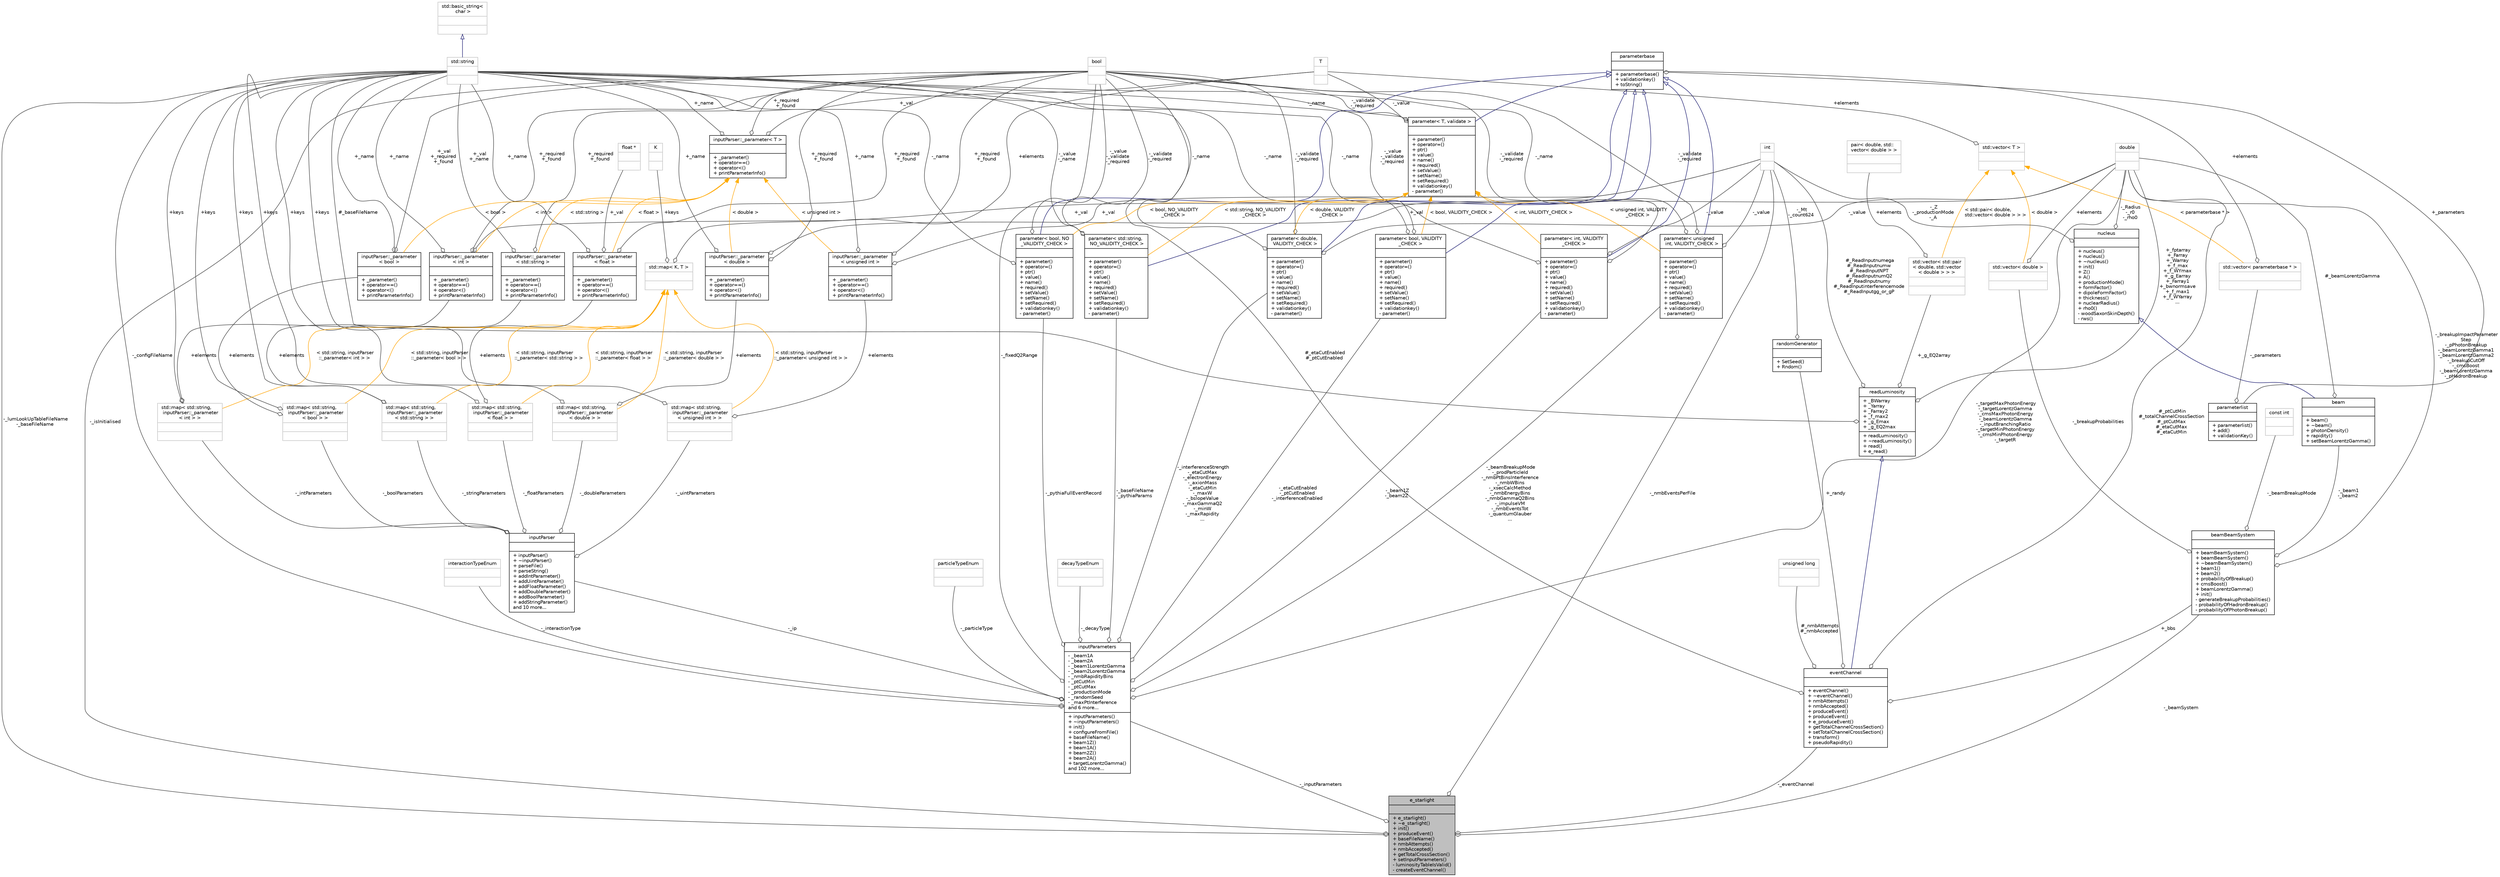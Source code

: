 digraph "e_starlight"
{
 // LATEX_PDF_SIZE
  bgcolor="transparent";
  edge [fontname="Helvetica",fontsize="10",labelfontname="Helvetica",labelfontsize="10"];
  node [fontname="Helvetica",fontsize="10",shape=record];
  Node1 [label="{e_starlight\n||+ e_starlight()\l+ ~e_starlight()\l+ init()\l+ produceEvent()\l+ baseFileName()\l+ nmbAttempts()\l+ nmbAccepted()\l+ getTotalCrossSection()\l+ setInputParameters()\l- luminosityTableIsValid()\l- createEventChannel()\l}",height=0.2,width=0.4,color="black", fillcolor="grey75", style="filled", fontcolor="black",tooltip=" "];
  Node2 -> Node1 [color="grey25",fontsize="10",style="solid",label=" -_inputParameters" ,arrowhead="odiamond",fontname="Helvetica"];
  Node2 [label="{inputParameters\n|- _beam1A\l- _beam2A\l- _beam1LorentzGamma\l- _beam2LorentzGamma\l- _nmbRapidityBins\l- _ptCutMin\l- _ptCutMax\l- _productionMode\l- _randomSeed\l- _maxPtInterference\land 6 more...\l|+ inputParameters()\l+ ~inputParameters()\l+ init()\l+ configureFromFile()\l+ baseFileName()\l+ beam1Z()\l+ beam1A()\l+ beam2Z()\l+ beam2A()\l+ targetLorentzGamma()\land 102 more...\l}",height=0.2,width=0.4,color="black",URL="$classinputParameters.html",tooltip=" "];
  Node3 -> Node2 [color="grey25",fontsize="10",style="solid",label=" -_etaCutEnabled\n-_ptCutEnabled\n-_interferenceEnabled" ,arrowhead="odiamond",fontname="Helvetica"];
  Node3 [label="{parameter\< bool, VALIDITY\l_CHECK \>\n||+ parameter()\l+ operator=()\l+ ptr()\l+ value()\l+ name()\l+ required()\l+ setValue()\l+ setName()\l+ setRequired()\l+ validationkey()\l- parameter()\l}",height=0.2,width=0.4,color="black",URL="$classparameter.html",tooltip=" "];
  Node4 -> Node3 [dir="back",color="midnightblue",fontsize="10",style="solid",arrowtail="onormal",fontname="Helvetica"];
  Node4 [label="{parameterbase\n||+ parameterbase()\l+ validationkey()\l+ toString()\l}",height=0.2,width=0.4,color="black",URL="$classparameterbase.html",tooltip=" "];
  Node5 -> Node4 [color="grey25",fontsize="10",style="solid",label=" +_parameters" ,arrowhead="odiamond",fontname="Helvetica"];
  Node5 [label="{parameterlist\n||+ parameterlist()\l+ add()\l+ validationKey()\l}",height=0.2,width=0.4,color="black",URL="$classparameterlist.html",tooltip=" "];
  Node6 -> Node5 [color="grey25",fontsize="10",style="solid",label=" -_parameters" ,arrowhead="odiamond",fontname="Helvetica"];
  Node6 [label="{std::vector\< parameterbase * \>\n||}",height=0.2,width=0.4,color="grey75",tooltip=" "];
  Node4 -> Node6 [color="grey25",fontsize="10",style="solid",label=" +elements" ,arrowhead="odiamond",fontname="Helvetica"];
  Node7 -> Node6 [dir="back",color="orange",fontsize="10",style="solid",label=" \< parameterbase * \>" ,fontname="Helvetica"];
  Node7 [label="{std::vector\< T \>\n||}",height=0.2,width=0.4,color="grey75",tooltip="STL class."];
  Node8 -> Node7 [color="grey25",fontsize="10",style="solid",label=" +elements" ,arrowhead="odiamond",fontname="Helvetica"];
  Node8 [label="{T\n||}",height=0.2,width=0.4,color="grey75",tooltip=" "];
  Node9 -> Node3 [color="grey25",fontsize="10",style="solid",label=" -_value\n-_validate\n-_required" ,arrowhead="odiamond",fontname="Helvetica"];
  Node9 [label="{bool\n||}",height=0.2,width=0.4,color="grey75",tooltip=" "];
  Node10 -> Node3 [color="grey25",fontsize="10",style="solid",label=" -_name" ,arrowhead="odiamond",fontname="Helvetica"];
  Node10 [label="{std::string\n||}",height=0.2,width=0.4,color="grey75",tooltip="STL class."];
  Node11 -> Node10 [dir="back",color="midnightblue",fontsize="10",style="solid",arrowtail="onormal",fontname="Helvetica"];
  Node11 [label="{std::basic_string\<\l char \>\n||}",height=0.2,width=0.4,color="grey75",tooltip="STL class."];
  Node12 -> Node3 [dir="back",color="orange",fontsize="10",style="solid",label=" \< bool, VALIDITY_CHECK \>" ,fontname="Helvetica"];
  Node12 [label="{parameter\< T, validate \>\n||+ parameter()\l+ operator=()\l+ ptr()\l+ value()\l+ name()\l+ required()\l+ setValue()\l+ setName()\l+ setRequired()\l+ validationkey()\l- parameter()\l}",height=0.2,width=0.4,color="black",URL="$classparameter.html",tooltip=" "];
  Node4 -> Node12 [dir="back",color="midnightblue",fontsize="10",style="solid",arrowtail="onormal",fontname="Helvetica"];
  Node9 -> Node12 [color="grey25",fontsize="10",style="solid",label=" -_validate\n-_required" ,arrowhead="odiamond",fontname="Helvetica"];
  Node10 -> Node12 [color="grey25",fontsize="10",style="solid",label=" -_name" ,arrowhead="odiamond",fontname="Helvetica"];
  Node8 -> Node12 [color="grey25",fontsize="10",style="solid",label=" -_value" ,arrowhead="odiamond",fontname="Helvetica"];
  Node13 -> Node2 [color="grey25",fontsize="10",style="solid",label=" -_targetMaxPhotonEnergy\n-_targetLorentzGamma\n-_cmsMaxPhotonEnergy\n-_beamLorentzGamma\n-_inputBranchingRatio\n-_targetMinPhotonEnergy\n-_cmsMinPhotonEnergy\n-_targetR" ,arrowhead="odiamond",fontname="Helvetica"];
  Node13 [label="{double\n||}",height=0.2,width=0.4,color="grey75",tooltip=" "];
  Node14 -> Node2 [color="grey25",fontsize="10",style="solid",label=" -_ip" ,arrowhead="odiamond",fontname="Helvetica"];
  Node14 [label="{inputParser\n||+ inputParser()\l+ ~inputParser()\l+ parseFile()\l+ parseString()\l+ addIntParameter()\l+ addUintParameter()\l+ addFloatParameter()\l+ addDoubleParameter()\l+ addBoolParameter()\l+ addStringParameter()\land 10 more...\l}",height=0.2,width=0.4,color="black",URL="$classinputParser.html",tooltip=" "];
  Node15 -> Node14 [color="grey25",fontsize="10",style="solid",label=" -_intParameters" ,arrowhead="odiamond",fontname="Helvetica"];
  Node15 [label="{std::map\< std::string,\l inputParser::_parameter\l\< int \> \>\n||}",height=0.2,width=0.4,color="grey75",tooltip=" "];
  Node16 -> Node15 [color="grey25",fontsize="10",style="solid",label=" +elements" ,arrowhead="odiamond",fontname="Helvetica"];
  Node16 [label="{inputParser::_parameter\l\< int \>\n||+ _parameter()\l+ operator==()\l+ operator\<()\l+ printParameterInfo()\l}",height=0.2,width=0.4,color="black",URL="$classinputParser_1_1__parameter.html",tooltip=" "];
  Node17 -> Node16 [color="grey25",fontsize="10",style="solid",label=" +_val" ,arrowhead="odiamond",fontname="Helvetica"];
  Node17 [label="{int\n||}",height=0.2,width=0.4,color="grey75",tooltip=" "];
  Node9 -> Node16 [color="grey25",fontsize="10",style="solid",label=" +_required\n+_found" ,arrowhead="odiamond",fontname="Helvetica"];
  Node10 -> Node16 [color="grey25",fontsize="10",style="solid",label=" +_name" ,arrowhead="odiamond",fontname="Helvetica"];
  Node18 -> Node16 [dir="back",color="orange",fontsize="10",style="solid",label=" \< int \>" ,fontname="Helvetica"];
  Node18 [label="{inputParser::_parameter\< T \>\n||+ _parameter()\l+ operator==()\l+ operator\<()\l+ printParameterInfo()\l}",height=0.2,width=0.4,color="black",URL="$classinputParser_1_1__parameter.html",tooltip=" "];
  Node9 -> Node18 [color="grey25",fontsize="10",style="solid",label=" +_required\n+_found" ,arrowhead="odiamond",fontname="Helvetica"];
  Node10 -> Node18 [color="grey25",fontsize="10",style="solid",label=" +_name" ,arrowhead="odiamond",fontname="Helvetica"];
  Node8 -> Node18 [color="grey25",fontsize="10",style="solid",label=" +_val" ,arrowhead="odiamond",fontname="Helvetica"];
  Node10 -> Node15 [color="grey25",fontsize="10",style="solid",label=" +keys" ,arrowhead="odiamond",fontname="Helvetica"];
  Node19 -> Node15 [dir="back",color="orange",fontsize="10",style="solid",label=" \< std::string, inputParser\l::_parameter\< int \> \>" ,fontname="Helvetica"];
  Node19 [label="{std::map\< K, T \>\n||}",height=0.2,width=0.4,color="grey75",tooltip="STL class."];
  Node20 -> Node19 [color="grey25",fontsize="10",style="solid",label=" +keys" ,arrowhead="odiamond",fontname="Helvetica"];
  Node20 [label="{K\n||}",height=0.2,width=0.4,color="grey75",tooltip=" "];
  Node8 -> Node19 [color="grey25",fontsize="10",style="solid",label=" +elements" ,arrowhead="odiamond",fontname="Helvetica"];
  Node21 -> Node14 [color="grey25",fontsize="10",style="solid",label=" -_stringParameters" ,arrowhead="odiamond",fontname="Helvetica"];
  Node21 [label="{std::map\< std::string,\l inputParser::_parameter\l\< std::string \> \>\n||}",height=0.2,width=0.4,color="grey75",tooltip=" "];
  Node22 -> Node21 [color="grey25",fontsize="10",style="solid",label=" +elements" ,arrowhead="odiamond",fontname="Helvetica"];
  Node22 [label="{inputParser::_parameter\l\< std::string \>\n||+ _parameter()\l+ operator==()\l+ operator\<()\l+ printParameterInfo()\l}",height=0.2,width=0.4,color="black",URL="$classinputParser_1_1__parameter.html",tooltip=" "];
  Node9 -> Node22 [color="grey25",fontsize="10",style="solid",label=" +_required\n+_found" ,arrowhead="odiamond",fontname="Helvetica"];
  Node10 -> Node22 [color="grey25",fontsize="10",style="solid",label=" +_val\n+_name" ,arrowhead="odiamond",fontname="Helvetica"];
  Node18 -> Node22 [dir="back",color="orange",fontsize="10",style="solid",label=" \< std::string \>" ,fontname="Helvetica"];
  Node10 -> Node21 [color="grey25",fontsize="10",style="solid",label=" +keys" ,arrowhead="odiamond",fontname="Helvetica"];
  Node19 -> Node21 [dir="back",color="orange",fontsize="10",style="solid",label=" \< std::string, inputParser\l::_parameter\< std::string \> \>" ,fontname="Helvetica"];
  Node23 -> Node14 [color="grey25",fontsize="10",style="solid",label=" -_boolParameters" ,arrowhead="odiamond",fontname="Helvetica"];
  Node23 [label="{std::map\< std::string,\l inputParser::_parameter\l\< bool \> \>\n||}",height=0.2,width=0.4,color="grey75",tooltip=" "];
  Node24 -> Node23 [color="grey25",fontsize="10",style="solid",label=" +elements" ,arrowhead="odiamond",fontname="Helvetica"];
  Node24 [label="{inputParser::_parameter\l\< bool \>\n||+ _parameter()\l+ operator==()\l+ operator\<()\l+ printParameterInfo()\l}",height=0.2,width=0.4,color="black",URL="$classinputParser_1_1__parameter.html",tooltip=" "];
  Node9 -> Node24 [color="grey25",fontsize="10",style="solid",label=" +_val\n+_required\n+_found" ,arrowhead="odiamond",fontname="Helvetica"];
  Node10 -> Node24 [color="grey25",fontsize="10",style="solid",label=" +_name" ,arrowhead="odiamond",fontname="Helvetica"];
  Node18 -> Node24 [dir="back",color="orange",fontsize="10",style="solid",label=" \< bool \>" ,fontname="Helvetica"];
  Node10 -> Node23 [color="grey25",fontsize="10",style="solid",label=" +keys" ,arrowhead="odiamond",fontname="Helvetica"];
  Node19 -> Node23 [dir="back",color="orange",fontsize="10",style="solid",label=" \< std::string, inputParser\l::_parameter\< bool \> \>" ,fontname="Helvetica"];
  Node25 -> Node14 [color="grey25",fontsize="10",style="solid",label=" -_doubleParameters" ,arrowhead="odiamond",fontname="Helvetica"];
  Node25 [label="{std::map\< std::string,\l inputParser::_parameter\l\< double \> \>\n||}",height=0.2,width=0.4,color="grey75",tooltip=" "];
  Node10 -> Node25 [color="grey25",fontsize="10",style="solid",label=" +keys" ,arrowhead="odiamond",fontname="Helvetica"];
  Node26 -> Node25 [color="grey25",fontsize="10",style="solid",label=" +elements" ,arrowhead="odiamond",fontname="Helvetica"];
  Node26 [label="{inputParser::_parameter\l\< double \>\n||+ _parameter()\l+ operator==()\l+ operator\<()\l+ printParameterInfo()\l}",height=0.2,width=0.4,color="black",URL="$classinputParser_1_1__parameter.html",tooltip=" "];
  Node13 -> Node26 [color="grey25",fontsize="10",style="solid",label=" +_val" ,arrowhead="odiamond",fontname="Helvetica"];
  Node9 -> Node26 [color="grey25",fontsize="10",style="solid",label=" +_required\n+_found" ,arrowhead="odiamond",fontname="Helvetica"];
  Node10 -> Node26 [color="grey25",fontsize="10",style="solid",label=" +_name" ,arrowhead="odiamond",fontname="Helvetica"];
  Node18 -> Node26 [dir="back",color="orange",fontsize="10",style="solid",label=" \< double \>" ,fontname="Helvetica"];
  Node19 -> Node25 [dir="back",color="orange",fontsize="10",style="solid",label=" \< std::string, inputParser\l::_parameter\< double \> \>" ,fontname="Helvetica"];
  Node27 -> Node14 [color="grey25",fontsize="10",style="solid",label=" -_uintParameters" ,arrowhead="odiamond",fontname="Helvetica"];
  Node27 [label="{std::map\< std::string,\l inputParser::_parameter\l\< unsigned int \> \>\n||}",height=0.2,width=0.4,color="grey75",tooltip=" "];
  Node10 -> Node27 [color="grey25",fontsize="10",style="solid",label=" +keys" ,arrowhead="odiamond",fontname="Helvetica"];
  Node28 -> Node27 [color="grey25",fontsize="10",style="solid",label=" +elements" ,arrowhead="odiamond",fontname="Helvetica"];
  Node28 [label="{inputParser::_parameter\l\< unsigned int \>\n||+ _parameter()\l+ operator==()\l+ operator\<()\l+ printParameterInfo()\l}",height=0.2,width=0.4,color="black",URL="$classinputParser_1_1__parameter.html",tooltip=" "];
  Node17 -> Node28 [color="grey25",fontsize="10",style="solid",label=" +_val" ,arrowhead="odiamond",fontname="Helvetica"];
  Node9 -> Node28 [color="grey25",fontsize="10",style="solid",label=" +_required\n+_found" ,arrowhead="odiamond",fontname="Helvetica"];
  Node10 -> Node28 [color="grey25",fontsize="10",style="solid",label=" +_name" ,arrowhead="odiamond",fontname="Helvetica"];
  Node18 -> Node28 [dir="back",color="orange",fontsize="10",style="solid",label=" \< unsigned int \>" ,fontname="Helvetica"];
  Node19 -> Node27 [dir="back",color="orange",fontsize="10",style="solid",label=" \< std::string, inputParser\l::_parameter\< unsigned int \> \>" ,fontname="Helvetica"];
  Node29 -> Node14 [color="grey25",fontsize="10",style="solid",label=" -_floatParameters" ,arrowhead="odiamond",fontname="Helvetica"];
  Node29 [label="{std::map\< std::string,\l inputParser::_parameter\l\< float \> \>\n||}",height=0.2,width=0.4,color="grey75",tooltip=" "];
  Node30 -> Node29 [color="grey25",fontsize="10",style="solid",label=" +elements" ,arrowhead="odiamond",fontname="Helvetica"];
  Node30 [label="{inputParser::_parameter\l\< float \>\n||+ _parameter()\l+ operator==()\l+ operator\<()\l+ printParameterInfo()\l}",height=0.2,width=0.4,color="black",URL="$classinputParser_1_1__parameter.html",tooltip=" "];
  Node31 -> Node30 [color="grey25",fontsize="10",style="solid",label=" +_val" ,arrowhead="odiamond",fontname="Helvetica"];
  Node31 [label="{float *\n||}",height=0.2,width=0.4,color="grey75",tooltip=" "];
  Node9 -> Node30 [color="grey25",fontsize="10",style="solid",label=" +_required\n+_found" ,arrowhead="odiamond",fontname="Helvetica"];
  Node10 -> Node30 [color="grey25",fontsize="10",style="solid",label=" +_name" ,arrowhead="odiamond",fontname="Helvetica"];
  Node18 -> Node30 [dir="back",color="orange",fontsize="10",style="solid",label=" \< float \>" ,fontname="Helvetica"];
  Node10 -> Node29 [color="grey25",fontsize="10",style="solid",label=" +keys" ,arrowhead="odiamond",fontname="Helvetica"];
  Node19 -> Node29 [dir="back",color="orange",fontsize="10",style="solid",label=" \< std::string, inputParser\l::_parameter\< float \> \>" ,fontname="Helvetica"];
  Node32 -> Node2 [color="grey25",fontsize="10",style="solid",label=" -_pythiaFullEventRecord" ,arrowhead="odiamond",fontname="Helvetica"];
  Node32 [label="{parameter\< bool, NO\l_VALIDITY_CHECK \>\n||+ parameter()\l+ operator=()\l+ ptr()\l+ value()\l+ name()\l+ required()\l+ setValue()\l+ setName()\l+ setRequired()\l+ validationkey()\l- parameter()\l}",height=0.2,width=0.4,color="black",URL="$classparameter.html",tooltip=" "];
  Node4 -> Node32 [dir="back",color="midnightblue",fontsize="10",style="solid",arrowtail="onormal",fontname="Helvetica"];
  Node9 -> Node32 [color="grey25",fontsize="10",style="solid",label=" -_value\n-_validate\n-_required" ,arrowhead="odiamond",fontname="Helvetica"];
  Node10 -> Node32 [color="grey25",fontsize="10",style="solid",label=" -_name" ,arrowhead="odiamond",fontname="Helvetica"];
  Node12 -> Node32 [dir="back",color="orange",fontsize="10",style="solid",label=" \< bool, NO_VALIDITY\l_CHECK \>" ,fontname="Helvetica"];
  Node33 -> Node2 [color="grey25",fontsize="10",style="solid",label=" -_beam1Z\n-_beam2Z" ,arrowhead="odiamond",fontname="Helvetica"];
  Node33 [label="{parameter\< int, VALIDITY\l_CHECK \>\n||+ parameter()\l+ operator=()\l+ ptr()\l+ value()\l+ name()\l+ required()\l+ setValue()\l+ setName()\l+ setRequired()\l+ validationkey()\l- parameter()\l}",height=0.2,width=0.4,color="black",URL="$classparameter.html",tooltip=" "];
  Node4 -> Node33 [dir="back",color="midnightblue",fontsize="10",style="solid",arrowtail="onormal",fontname="Helvetica"];
  Node17 -> Node33 [color="grey25",fontsize="10",style="solid",label=" -_value" ,arrowhead="odiamond",fontname="Helvetica"];
  Node9 -> Node33 [color="grey25",fontsize="10",style="solid",label=" -_validate\n-_required" ,arrowhead="odiamond",fontname="Helvetica"];
  Node10 -> Node33 [color="grey25",fontsize="10",style="solid",label=" -_name" ,arrowhead="odiamond",fontname="Helvetica"];
  Node12 -> Node33 [dir="back",color="orange",fontsize="10",style="solid",label=" \< int, VALIDITY_CHECK \>" ,fontname="Helvetica"];
  Node34 -> Node2 [color="grey25",fontsize="10",style="solid",label=" -_interactionType" ,arrowhead="odiamond",fontname="Helvetica"];
  Node34 [label="{interactionTypeEnum\n||}",height=0.2,width=0.4,color="grey75",tooltip=" "];
  Node35 -> Node2 [color="grey25",fontsize="10",style="solid",label=" -_baseFileName\n-_pythiaParams" ,arrowhead="odiamond",fontname="Helvetica"];
  Node35 [label="{parameter\< std::string,\l NO_VALIDITY_CHECK \>\n||+ parameter()\l+ operator=()\l+ ptr()\l+ value()\l+ name()\l+ required()\l+ setValue()\l+ setName()\l+ setRequired()\l+ validationkey()\l- parameter()\l}",height=0.2,width=0.4,color="black",URL="$classparameter.html",tooltip=" "];
  Node4 -> Node35 [dir="back",color="midnightblue",fontsize="10",style="solid",arrowtail="onormal",fontname="Helvetica"];
  Node9 -> Node35 [color="grey25",fontsize="10",style="solid",label=" -_validate\n-_required" ,arrowhead="odiamond",fontname="Helvetica"];
  Node10 -> Node35 [color="grey25",fontsize="10",style="solid",label=" -_value\n-_name" ,arrowhead="odiamond",fontname="Helvetica"];
  Node12 -> Node35 [dir="back",color="orange",fontsize="10",style="solid",label=" \< std::string, NO_VALIDITY\l_CHECK \>" ,fontname="Helvetica"];
  Node9 -> Node2 [color="grey25",fontsize="10",style="solid",label=" -_fixedQ2Range" ,arrowhead="odiamond",fontname="Helvetica"];
  Node36 -> Node2 [color="grey25",fontsize="10",style="solid",label=" -_particleType" ,arrowhead="odiamond",fontname="Helvetica"];
  Node36 [label="{particleTypeEnum\n||}",height=0.2,width=0.4,color="grey75",tooltip=" "];
  Node10 -> Node2 [color="grey25",fontsize="10",style="solid",label=" -_configFileName" ,arrowhead="odiamond",fontname="Helvetica"];
  Node37 -> Node2 [color="grey25",fontsize="10",style="solid",label=" -_beamBreakupMode\n-_prodParticleId\n-_nmbPtBinsInterference\n-_nmbWBins\n-_xsecCalcMethod\n-_nmbEnergyBins\n-_nmbGammaQ2Bins\n-_impulseVM\n-_nmbEventsTot\n-_quantumGlauber\n..." ,arrowhead="odiamond",fontname="Helvetica"];
  Node37 [label="{parameter\< unsigned\l int, VALIDITY_CHECK \>\n||+ parameter()\l+ operator=()\l+ ptr()\l+ value()\l+ name()\l+ required()\l+ setValue()\l+ setName()\l+ setRequired()\l+ validationkey()\l- parameter()\l}",height=0.2,width=0.4,color="black",URL="$classparameter.html",tooltip=" "];
  Node4 -> Node37 [dir="back",color="midnightblue",fontsize="10",style="solid",arrowtail="onormal",fontname="Helvetica"];
  Node17 -> Node37 [color="grey25",fontsize="10",style="solid",label=" -_value" ,arrowhead="odiamond",fontname="Helvetica"];
  Node9 -> Node37 [color="grey25",fontsize="10",style="solid",label=" -_validate\n-_required" ,arrowhead="odiamond",fontname="Helvetica"];
  Node10 -> Node37 [color="grey25",fontsize="10",style="solid",label=" -_name" ,arrowhead="odiamond",fontname="Helvetica"];
  Node12 -> Node37 [dir="back",color="orange",fontsize="10",style="solid",label=" \< unsigned int, VALIDITY\l_CHECK \>" ,fontname="Helvetica"];
  Node38 -> Node2 [color="grey25",fontsize="10",style="solid",label=" -_decayType" ,arrowhead="odiamond",fontname="Helvetica"];
  Node38 [label="{decayTypeEnum\n||}",height=0.2,width=0.4,color="grey75",tooltip=" "];
  Node39 -> Node2 [color="grey25",fontsize="10",style="solid",label=" -_interferenceStrength\n-_etaCutMax\n-_electronEnergy\n-_axionMass\n-_etaCutMin\n-_maxW\n-_bslopeValue\n-_maxGammaQ2\n-_minW\n-_maxRapidity\n..." ,arrowhead="odiamond",fontname="Helvetica"];
  Node39 [label="{parameter\< double,\l VALIDITY_CHECK \>\n||+ parameter()\l+ operator=()\l+ ptr()\l+ value()\l+ name()\l+ required()\l+ setValue()\l+ setName()\l+ setRequired()\l+ validationkey()\l- parameter()\l}",height=0.2,width=0.4,color="black",URL="$classparameter.html",tooltip=" "];
  Node4 -> Node39 [dir="back",color="midnightblue",fontsize="10",style="solid",arrowtail="onormal",fontname="Helvetica"];
  Node13 -> Node39 [color="grey25",fontsize="10",style="solid",label=" -_value" ,arrowhead="odiamond",fontname="Helvetica"];
  Node9 -> Node39 [color="grey25",fontsize="10",style="solid",label=" -_validate\n-_required" ,arrowhead="odiamond",fontname="Helvetica"];
  Node10 -> Node39 [color="grey25",fontsize="10",style="solid",label=" -_name" ,arrowhead="odiamond",fontname="Helvetica"];
  Node12 -> Node39 [dir="back",color="orange",fontsize="10",style="solid",label=" \< double, VALIDITY\l_CHECK \>" ,fontname="Helvetica"];
  Node17 -> Node1 [color="grey25",fontsize="10",style="solid",label=" -_nmbEventsPerFile" ,arrowhead="odiamond",fontname="Helvetica"];
  Node40 -> Node1 [color="grey25",fontsize="10",style="solid",label=" -_eventChannel" ,arrowhead="odiamond",fontname="Helvetica"];
  Node40 [label="{eventChannel\n||+ eventChannel()\l+ ~eventChannel()\l+ nmbAttempts()\l+ nmbAccepted()\l+ produceEvent()\l+ produceEvent()\l+ e_produceEvent()\l+ getTotalChannelCrossSection()\l+ setTotalChannelCrossSection()\l+ transform()\l+ pseudoRapidity()\l}",height=0.2,width=0.4,color="black",URL="$classeventChannel.html",tooltip=" "];
  Node41 -> Node40 [dir="back",color="midnightblue",fontsize="10",style="solid",arrowtail="onormal",fontname="Helvetica"];
  Node41 [label="{readLuminosity\n|+ _BWarray\l+ _Yarray\l+ _Farray2\l+ _f_max2\l+ _g_Emax\l+ _g_EQ2max\l|+ readLuminosity()\l+ ~readLuminosity()\l+ read()\l+ e_read()\l}",height=0.2,width=0.4,color="black",URL="$classreadLuminosity.html",tooltip=" "];
  Node13 -> Node41 [color="grey25",fontsize="10",style="solid",label=" +_fptarray\n+_Farray\n+_Warray\n+_f_max\n+_f_WYmax\n+_g_Earray\n+_Farray1\n+_bwnormsave\n+_f_max1\n+_f_WYarray\n..." ,arrowhead="odiamond",fontname="Helvetica"];
  Node17 -> Node41 [color="grey25",fontsize="10",style="solid",label=" #_ReadInputnumega\n#_ReadInputnumw\n#_ReadInputNPT\n#_ReadInputnumQ2\n#_ReadInputnumy\n#_ReadInputinterferencemode\n#_ReadInputgg_or_gP" ,arrowhead="odiamond",fontname="Helvetica"];
  Node10 -> Node41 [color="grey25",fontsize="10",style="solid",label=" #_baseFileName" ,arrowhead="odiamond",fontname="Helvetica"];
  Node42 -> Node41 [color="grey25",fontsize="10",style="solid",label=" +_g_EQ2array" ,arrowhead="odiamond",fontname="Helvetica"];
  Node42 [label="{std::vector\< std::pair\l\< double, std::vector\l\< double \> \> \>\n||}",height=0.2,width=0.4,color="grey75",tooltip=" "];
  Node43 -> Node42 [color="grey25",fontsize="10",style="solid",label=" +elements" ,arrowhead="odiamond",fontname="Helvetica"];
  Node43 [label="{pair\< double, std::\lvector\< double \> \>\n||}",height=0.2,width=0.4,color="grey75",tooltip=" "];
  Node7 -> Node42 [dir="back",color="orange",fontsize="10",style="solid",label=" \< std::pair\< double,\l std::vector\< double \> \> \>" ,fontname="Helvetica"];
  Node44 -> Node40 [color="grey25",fontsize="10",style="solid",label=" #_nmbAttempts\n#_nmbAccepted" ,arrowhead="odiamond",fontname="Helvetica"];
  Node44 [label="{unsigned long\n||}",height=0.2,width=0.4,color="grey75",tooltip=" "];
  Node13 -> Node40 [color="grey25",fontsize="10",style="solid",label=" #_ptCutMin\n#_totalChannelCrossSection\n#_ptCutMax\n#_etaCutMax\n#_etaCutMin" ,arrowhead="odiamond",fontname="Helvetica"];
  Node45 -> Node40 [color="grey25",fontsize="10",style="solid",label=" +_randy" ,arrowhead="odiamond",fontname="Helvetica"];
  Node45 [label="{randomGenerator\n||+ SetSeed()\l+ Rndom()\l}",height=0.2,width=0.4,color="black",URL="$classrandomGenerator.html",tooltip=" "];
  Node17 -> Node45 [color="grey25",fontsize="10",style="solid",label=" -_Mt\n-_count624" ,arrowhead="odiamond",fontname="Helvetica"];
  Node9 -> Node40 [color="grey25",fontsize="10",style="solid",label=" #_etaCutEnabled\n#_ptCutEnabled" ,arrowhead="odiamond",fontname="Helvetica"];
  Node46 -> Node40 [color="grey25",fontsize="10",style="solid",label=" +_bbs" ,arrowhead="odiamond",fontname="Helvetica"];
  Node46 [label="{beamBeamSystem\n||+ beamBeamSystem()\l+ beamBeamSystem()\l+ ~beamBeamSystem()\l+ beam1()\l+ beam2()\l+ probabilityOfBreakup()\l+ cmsBoost()\l+ beamLorentzGamma()\l+ init()\l- generateBreakupProbabilities()\l- probabilityOfHadronBreakup()\l- probabilityOfPhotonBreakup()\l}",height=0.2,width=0.4,color="black",URL="$classbeamBeamSystem.html",tooltip=" "];
  Node13 -> Node46 [color="grey25",fontsize="10",style="solid",label=" -_breakupImpactParameter\lStep\n-_pPhotonBreakup\n-_beamLorentzGamma1\n-_beamLorentzGamma2\n-_breakupCutOff\n-_cmsBoost\n-_beamLorentzGamma\n-_pHadronBreakup" ,arrowhead="odiamond",fontname="Helvetica"];
  Node47 -> Node46 [color="grey25",fontsize="10",style="solid",label=" -_beamBreakupMode" ,arrowhead="odiamond",fontname="Helvetica"];
  Node47 [label="{const int\n||}",height=0.2,width=0.4,color="grey75",tooltip=" "];
  Node48 -> Node46 [color="grey25",fontsize="10",style="solid",label=" -_beam1\n-_beam2" ,arrowhead="odiamond",fontname="Helvetica"];
  Node48 [label="{beam\n||+ beam()\l+ ~beam()\l+ photonDensity()\l+ rapidity()\l+ setBeamLorentzGamma()\l}",height=0.2,width=0.4,color="black",URL="$classbeam.html",tooltip=" "];
  Node49 -> Node48 [dir="back",color="midnightblue",fontsize="10",style="solid",arrowtail="onormal",fontname="Helvetica"];
  Node49 [label="{nucleus\n||+ nucleus()\l+ nucleus()\l+ ~nucleus()\l+ init()\l+ Z()\l+ A()\l+ productionMode()\l+ formFactor()\l+ dipoleFormFactor()\l+ thickness()\l+ nuclearRadius()\l+ rho0()\l- woodSaxonSkinDepth()\l- rws()\l}",height=0.2,width=0.4,color="black",URL="$classnucleus.html",tooltip=" "];
  Node13 -> Node49 [color="grey25",fontsize="10",style="solid",label=" -_Radius\n-_r0\n-_rho0" ,arrowhead="odiamond",fontname="Helvetica"];
  Node17 -> Node49 [color="grey25",fontsize="10",style="solid",label=" -_Z\n-_productionMode\n-_A" ,arrowhead="odiamond",fontname="Helvetica"];
  Node13 -> Node48 [color="grey25",fontsize="10",style="solid",label=" #_beamLorentzGamma" ,arrowhead="odiamond",fontname="Helvetica"];
  Node50 -> Node46 [color="grey25",fontsize="10",style="solid",label=" -_breakupProbabilities" ,arrowhead="odiamond",fontname="Helvetica"];
  Node50 [label="{std::vector\< double \>\n||}",height=0.2,width=0.4,color="grey75",tooltip=" "];
  Node13 -> Node50 [color="grey25",fontsize="10",style="solid",label=" +elements" ,arrowhead="odiamond",fontname="Helvetica"];
  Node7 -> Node50 [dir="back",color="orange",fontsize="10",style="solid",label=" \< double \>" ,fontname="Helvetica"];
  Node9 -> Node1 [color="grey25",fontsize="10",style="solid",label=" -_isInitialised" ,arrowhead="odiamond",fontname="Helvetica"];
  Node10 -> Node1 [color="grey25",fontsize="10",style="solid",label=" -_lumLookUpTableFileName\n-_baseFileName" ,arrowhead="odiamond",fontname="Helvetica"];
  Node46 -> Node1 [color="grey25",fontsize="10",style="solid",label=" -_beamSystem" ,arrowhead="odiamond",fontname="Helvetica"];
}

